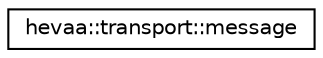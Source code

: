 digraph "Иерархия классов. Графический вид."
{
 // LATEX_PDF_SIZE
  edge [fontname="Helvetica",fontsize="10",labelfontname="Helvetica",labelfontsize="10"];
  node [fontname="Helvetica",fontsize="10",shape=record];
  rankdir="LR";
  Node0 [label="hevaa::transport::message",height=0.2,width=0.4,color="black", fillcolor="white", style="filled",URL="$classhevaa_1_1transport_1_1message.html",tooltip="Сообщения, пересылаемые между модулями программы"];
}
